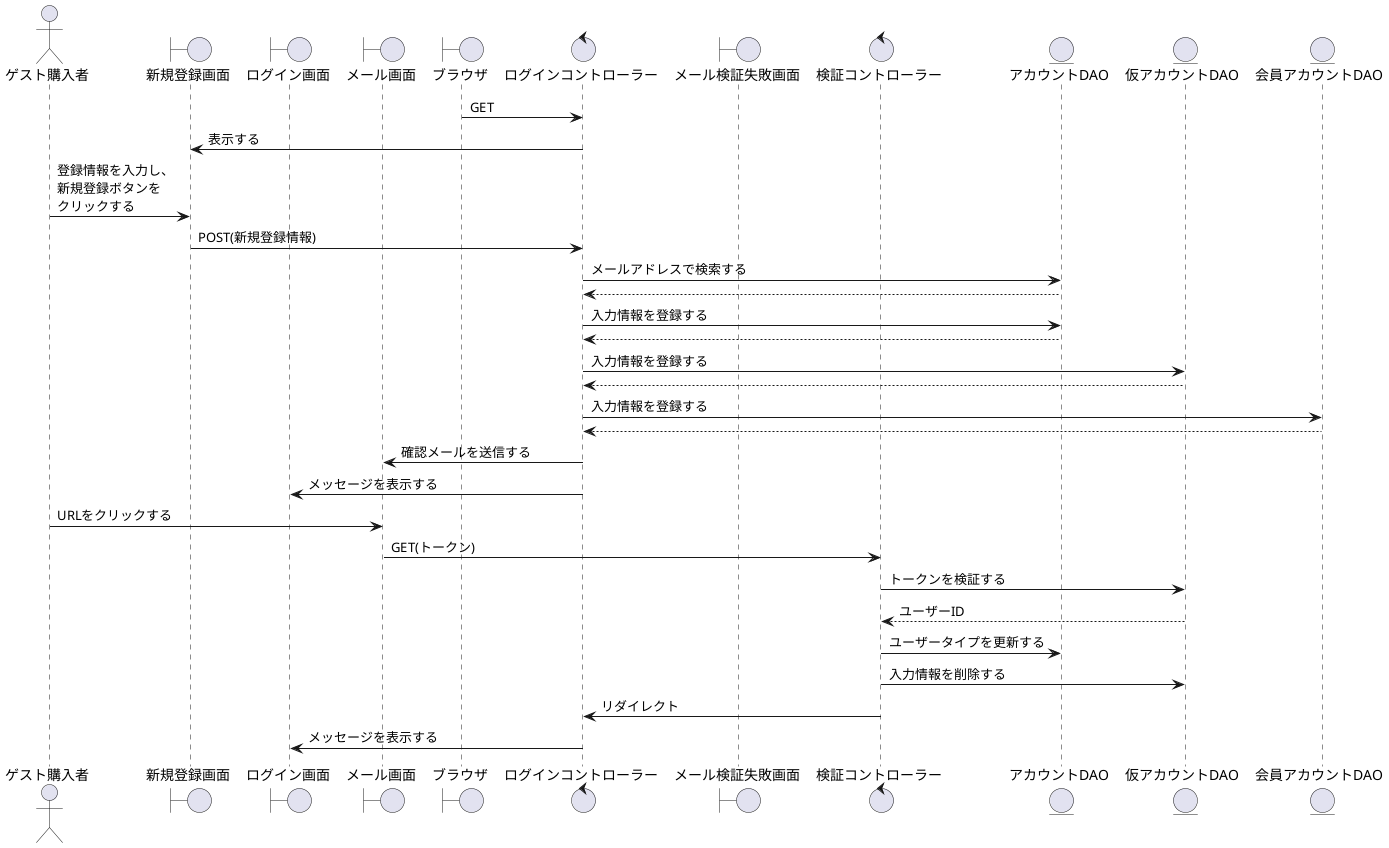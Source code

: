 @startuml 新規登録

actor    "ゲスト購入者" as account
boundary "新規登録画面" as new_registration
boundary "ログイン画面" as login
boundary "メール画面" as mail
boundary "ブラウザ" as brz
control  "ログインコントローラー" as login_c
boundary "メール検証失敗画面" as mail_fail
control  "検証コントローラー" as verification_c
entity   "アカウントDAO" as account_db
entity   "仮アカウントDAO" as account_db_provisional
entity   "会員アカウントDAO" as kaiinn_account_db


'------------------------------------------------------------------------------------

brz -> login_c : GET
new_registration <- login_c : 表示する
account -> new_registration: 登録情報を入力し、\n新規登録ボタンを\nクリックする
new_registration-> login_c: POST(新規登録情報)
login_c -> account_db: メールアドレスで検索する
login_c <-- account_db
login_c -> account_db : 入力情報を登録する
account_db-->login_c
login_c -> account_db_provisional : 入力情報を登録する
account_db_provisional-->login_c
login_c -> kaiinn_account_db : 入力情報を登録する
kaiinn_account_db-->login_c
login_c -> mail : 確認メールを送信する
login_c -> login : メッセージを表示する
account -> mail : URLをクリックする
mail -> verification_c : GET(トークン)
verification_c -> account_db_provisional : トークンを検証する
verification_c <-- account_db_provisional : ユーザーID
verification_c -> account_db : ユーザータイプを更新する
verification_c -> account_db_provisional : 入力情報を削除する
verification_c -> login_c : リダイレクト
login <- login_c : メッセージを表示する

@enduml